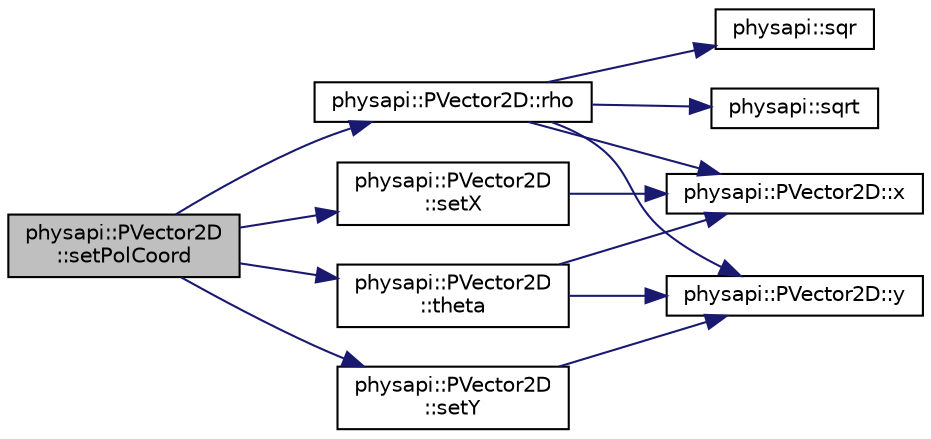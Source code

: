 digraph "physapi::PVector2D::setPolCoord"
{
 // LATEX_PDF_SIZE
  edge [fontname="Helvetica",fontsize="10",labelfontname="Helvetica",labelfontsize="10"];
  node [fontname="Helvetica",fontsize="10",shape=record];
  rankdir="LR";
  Node1 [label="physapi::PVector2D\l::setPolCoord",height=0.2,width=0.4,color="black", fillcolor="grey75", style="filled", fontcolor="black",tooltip="Set the coordinates , ."];
  Node1 -> Node2 [color="midnightblue",fontsize="10",style="solid"];
  Node2 [label="physapi::PVector2D::rho",height=0.2,width=0.4,color="black", fillcolor="white", style="filled",URL="$classphysapi_1_1_p_vector2_d.html#af6fa628381013afe9cf5b9e97c7a3a8d",tooltip="Get the  coordinate."];
  Node2 -> Node3 [color="midnightblue",fontsize="10",style="solid"];
  Node3 [label="physapi::sqr",height=0.2,width=0.4,color="black", fillcolor="white", style="filled",URL="$group__core.html#ga01ea6c103ae225b6d9c3dec92bd7141c",tooltip="Calculate the square of an obj(number, scalar, vector, etc)"];
  Node2 -> Node4 [color="midnightblue",fontsize="10",style="solid"];
  Node4 [label="physapi::sqrt",height=0.2,width=0.4,color="black", fillcolor="white", style="filled",URL="$group__core.html#gae92fbf95826f105bd60a485bf7b596e8",tooltip="Calculate the square root of a scalar."];
  Node2 -> Node5 [color="midnightblue",fontsize="10",style="solid"];
  Node5 [label="physapi::PVector2D::x",height=0.2,width=0.4,color="black", fillcolor="white", style="filled",URL="$classphysapi_1_1_p_vector2_d.html#adef3e21a4bb82ad7b9351590075a8086",tooltip="Get the x coordinate."];
  Node2 -> Node6 [color="midnightblue",fontsize="10",style="solid"];
  Node6 [label="physapi::PVector2D::y",height=0.2,width=0.4,color="black", fillcolor="white", style="filled",URL="$classphysapi_1_1_p_vector2_d.html#a15bb9964eb7b9ea7936d3e075737558e",tooltip="Get the y coordinate."];
  Node1 -> Node7 [color="midnightblue",fontsize="10",style="solid"];
  Node7 [label="physapi::PVector2D\l::setX",height=0.2,width=0.4,color="black", fillcolor="white", style="filled",URL="$classphysapi_1_1_p_vector2_d.html#ab95542584d466f618fcceb441a8d193e",tooltip="Set a new x coordinate."];
  Node7 -> Node5 [color="midnightblue",fontsize="10",style="solid"];
  Node1 -> Node8 [color="midnightblue",fontsize="10",style="solid"];
  Node8 [label="physapi::PVector2D\l::setY",height=0.2,width=0.4,color="black", fillcolor="white", style="filled",URL="$classphysapi_1_1_p_vector2_d.html#a97efe616e6da1b05303a95bb183f46a2",tooltip="Set a new y coordinate."];
  Node8 -> Node6 [color="midnightblue",fontsize="10",style="solid"];
  Node1 -> Node9 [color="midnightblue",fontsize="10",style="solid"];
  Node9 [label="physapi::PVector2D\l::theta",height=0.2,width=0.4,color="black", fillcolor="white", style="filled",URL="$classphysapi_1_1_p_vector2_d.html#ae3f8992ec4806815ed072fb4dc16aa38",tooltip="Get the  coordinate."];
  Node9 -> Node5 [color="midnightblue",fontsize="10",style="solid"];
  Node9 -> Node6 [color="midnightblue",fontsize="10",style="solid"];
}

